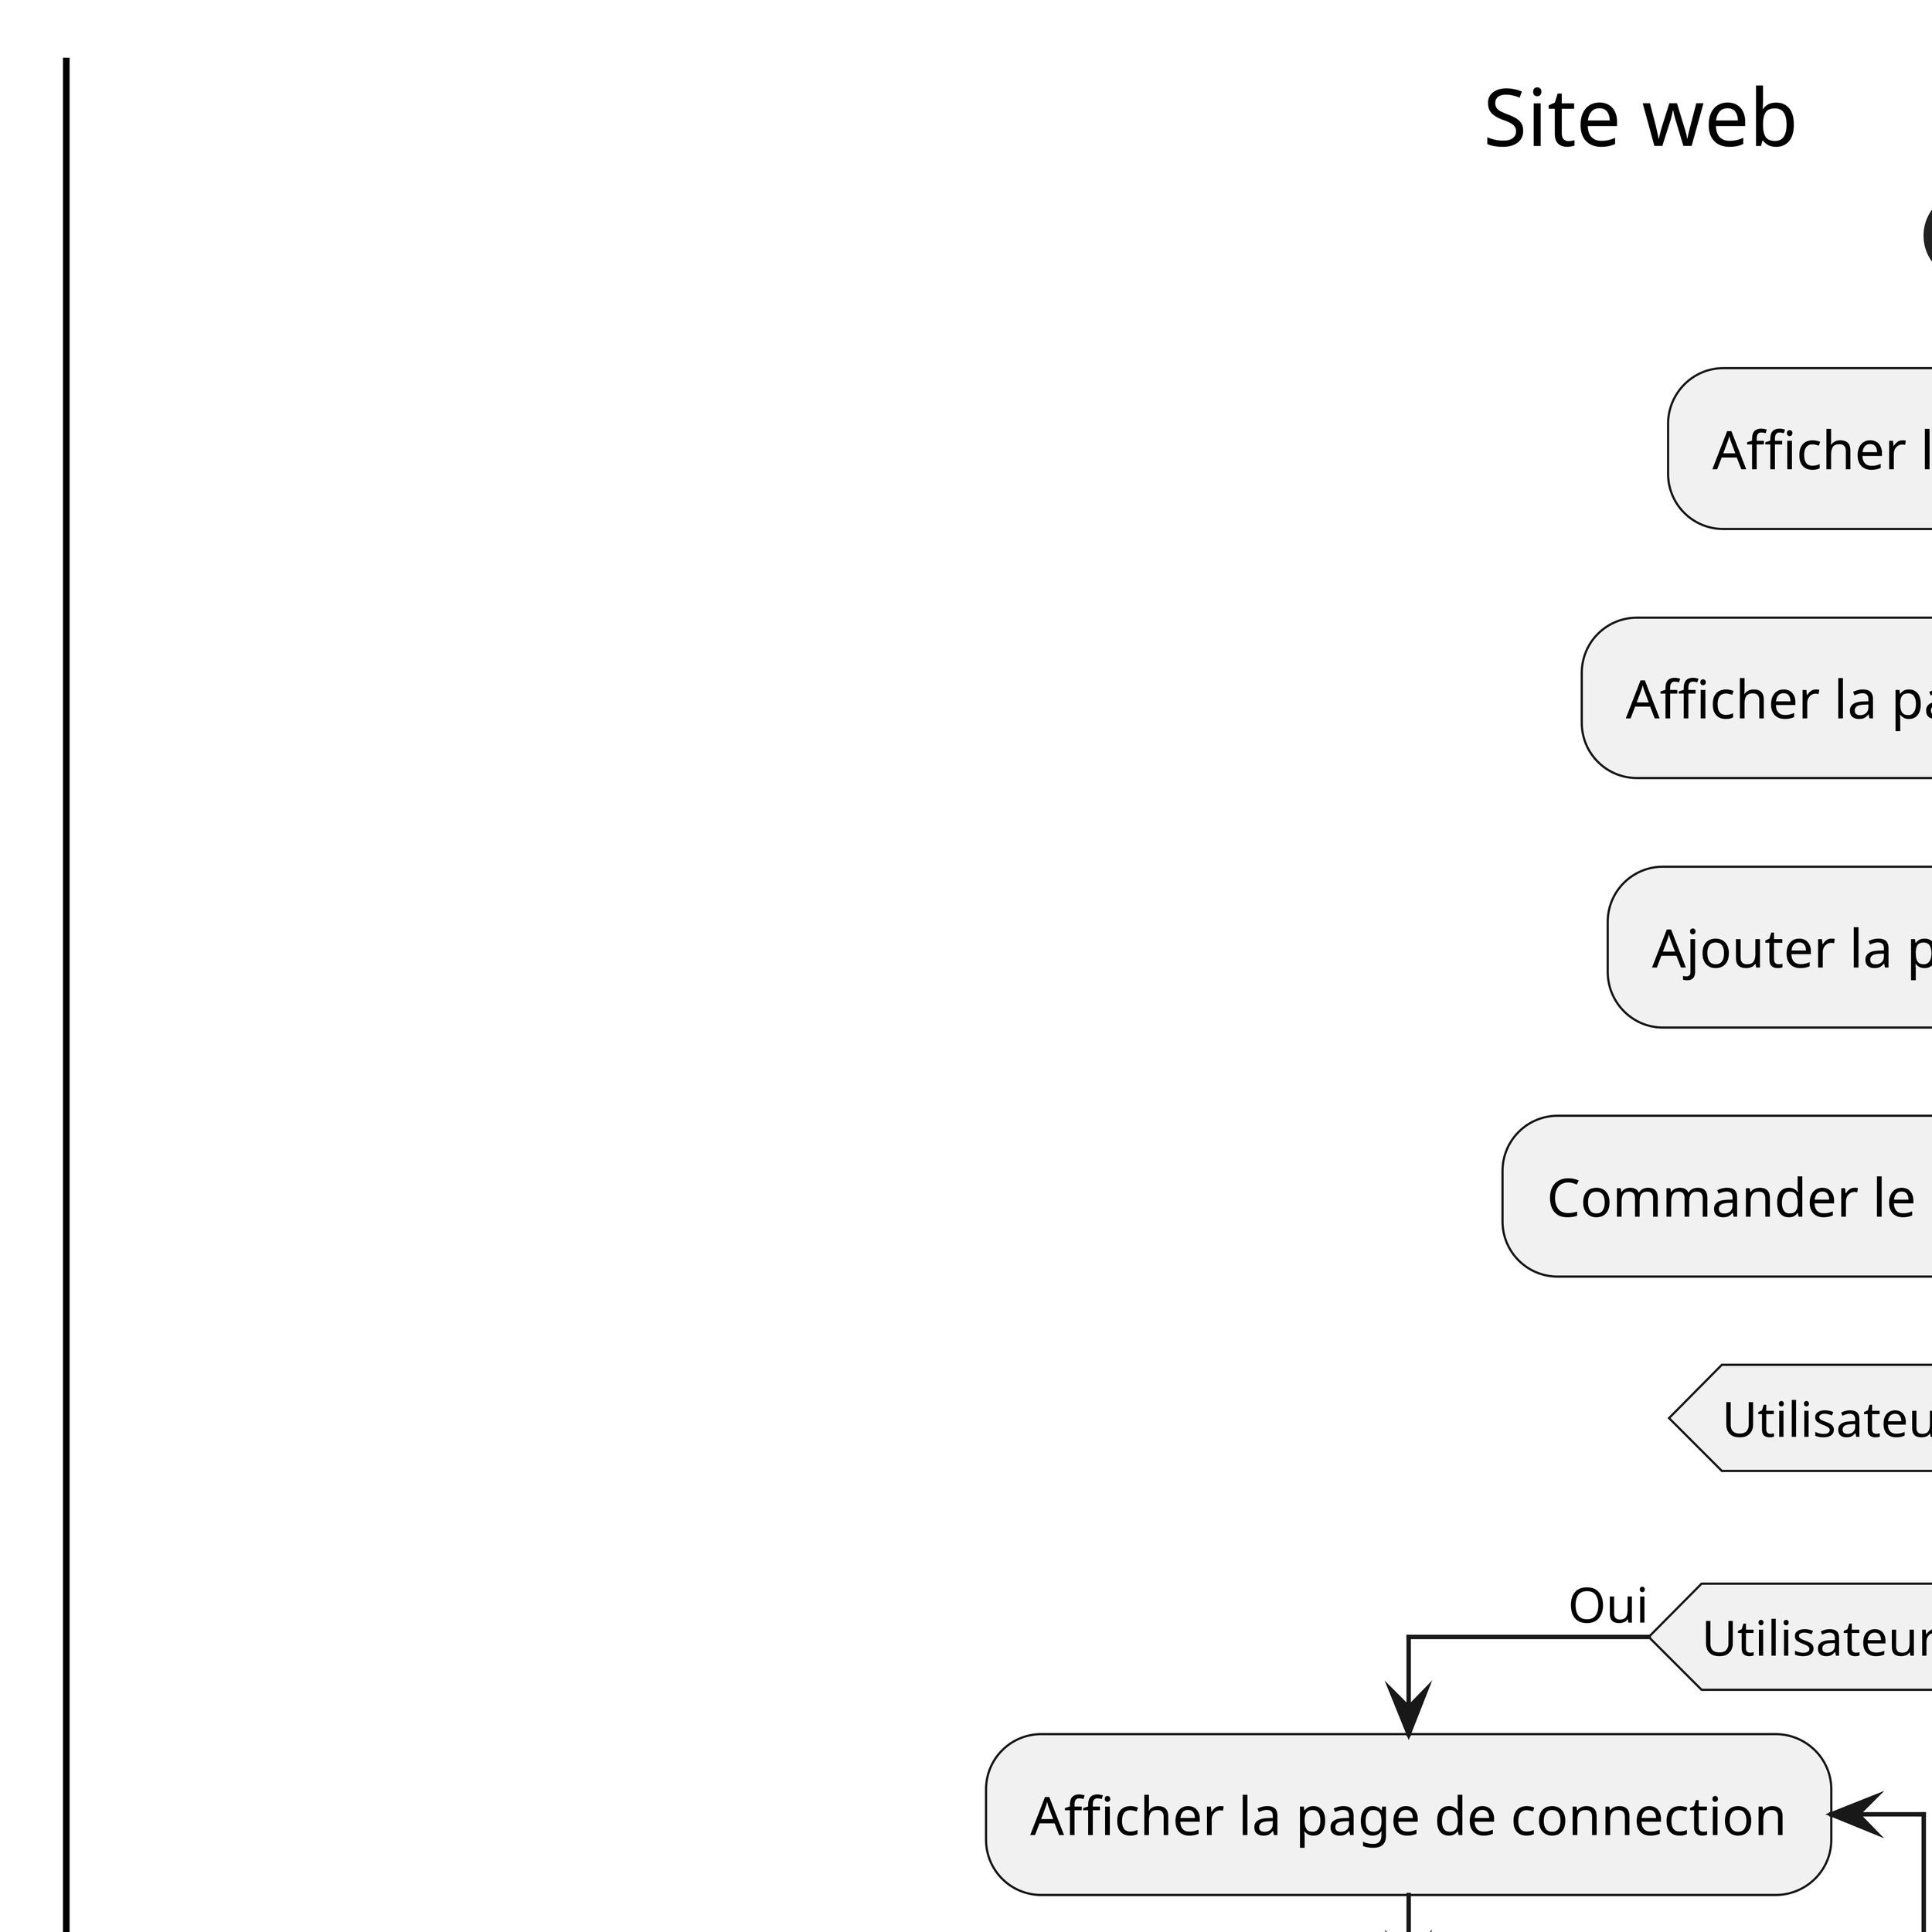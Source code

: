 @startuml

skinparam dpi 900

|Site web|
    start
    :Afficher le catalogue;
    :Afficher la page d'une pizza;
    :Ajouter la pizza au panier;
    :Commander le contenu du panier;
    if (Utilisateur connecté ?) then (Non)
        |Site web|
            if (Utilisateur déjà inscrit ?) then (Oui)
            repeat :Afficher la page de connection;
               : L'utilisateur saisit ses identifiants;
            repeat while (Identifiants corrects ?) is (Non) not (Oui)
            else (Non)
            repeat : Afficher la page d'inscription;
               : L'utilisateur remplit le formulaire;
            repeat while (Formulaire valide ?) is (Non) not (Oui)
            endif
    else (Oui)
    endif
    if (Choisir la méthode de paiement) then (A la livraison ou A la cueillette)
    else (En ligne)
        :Efféctuer le paiement;
    endif
    |Backend|
        :Traiter la commande;
        fork
            |Site web|
                :Afficher un message de confimation;
                :Afficher mon Compte;
                :Afficher Mes commandes;
                :Afficher la dernière commande;
                :Faire une demande d'annulation;
            |Backend|
                if (La préparation de la commande a commancé ?) then (Oui)
                    |Site web|
                        :                Afficher un message
                        (Impossible d'annuler la commande);
                detach
            |Backend|
                else (Non)
                        :Annuler la commande;
                        :Rembourser le client;
                    |Site web|
                        :Afficher un message de confimation;
                        stop
                endif
        fork again
    |Application des Pizzaiolos|
        :Afficher une notification (nouvelle commande);
        :Préparation de la commande;
        |Backend|
            :Mettre l'état de la commande <<En Préparation>>
            (La commande ne peut plus être annulée);
    |Application des Pizzaiolos|
        :Commande prète;
    |Backend|
        :Trouver le livreur disponible le plus proche;
    |Application des Livreurs|
        :Afficher une notification (nouvelle livraison);
        :Commencer la livraison;
        :Finaliser la livraison;
'    |Site web|
'        :Livreur arrivé;
'        if(Méthode de paiement choisi) then (A la livraison)
'            :Efféctuer le paiement;
'        else (En ligne)
'        endif
        stop
@enduml